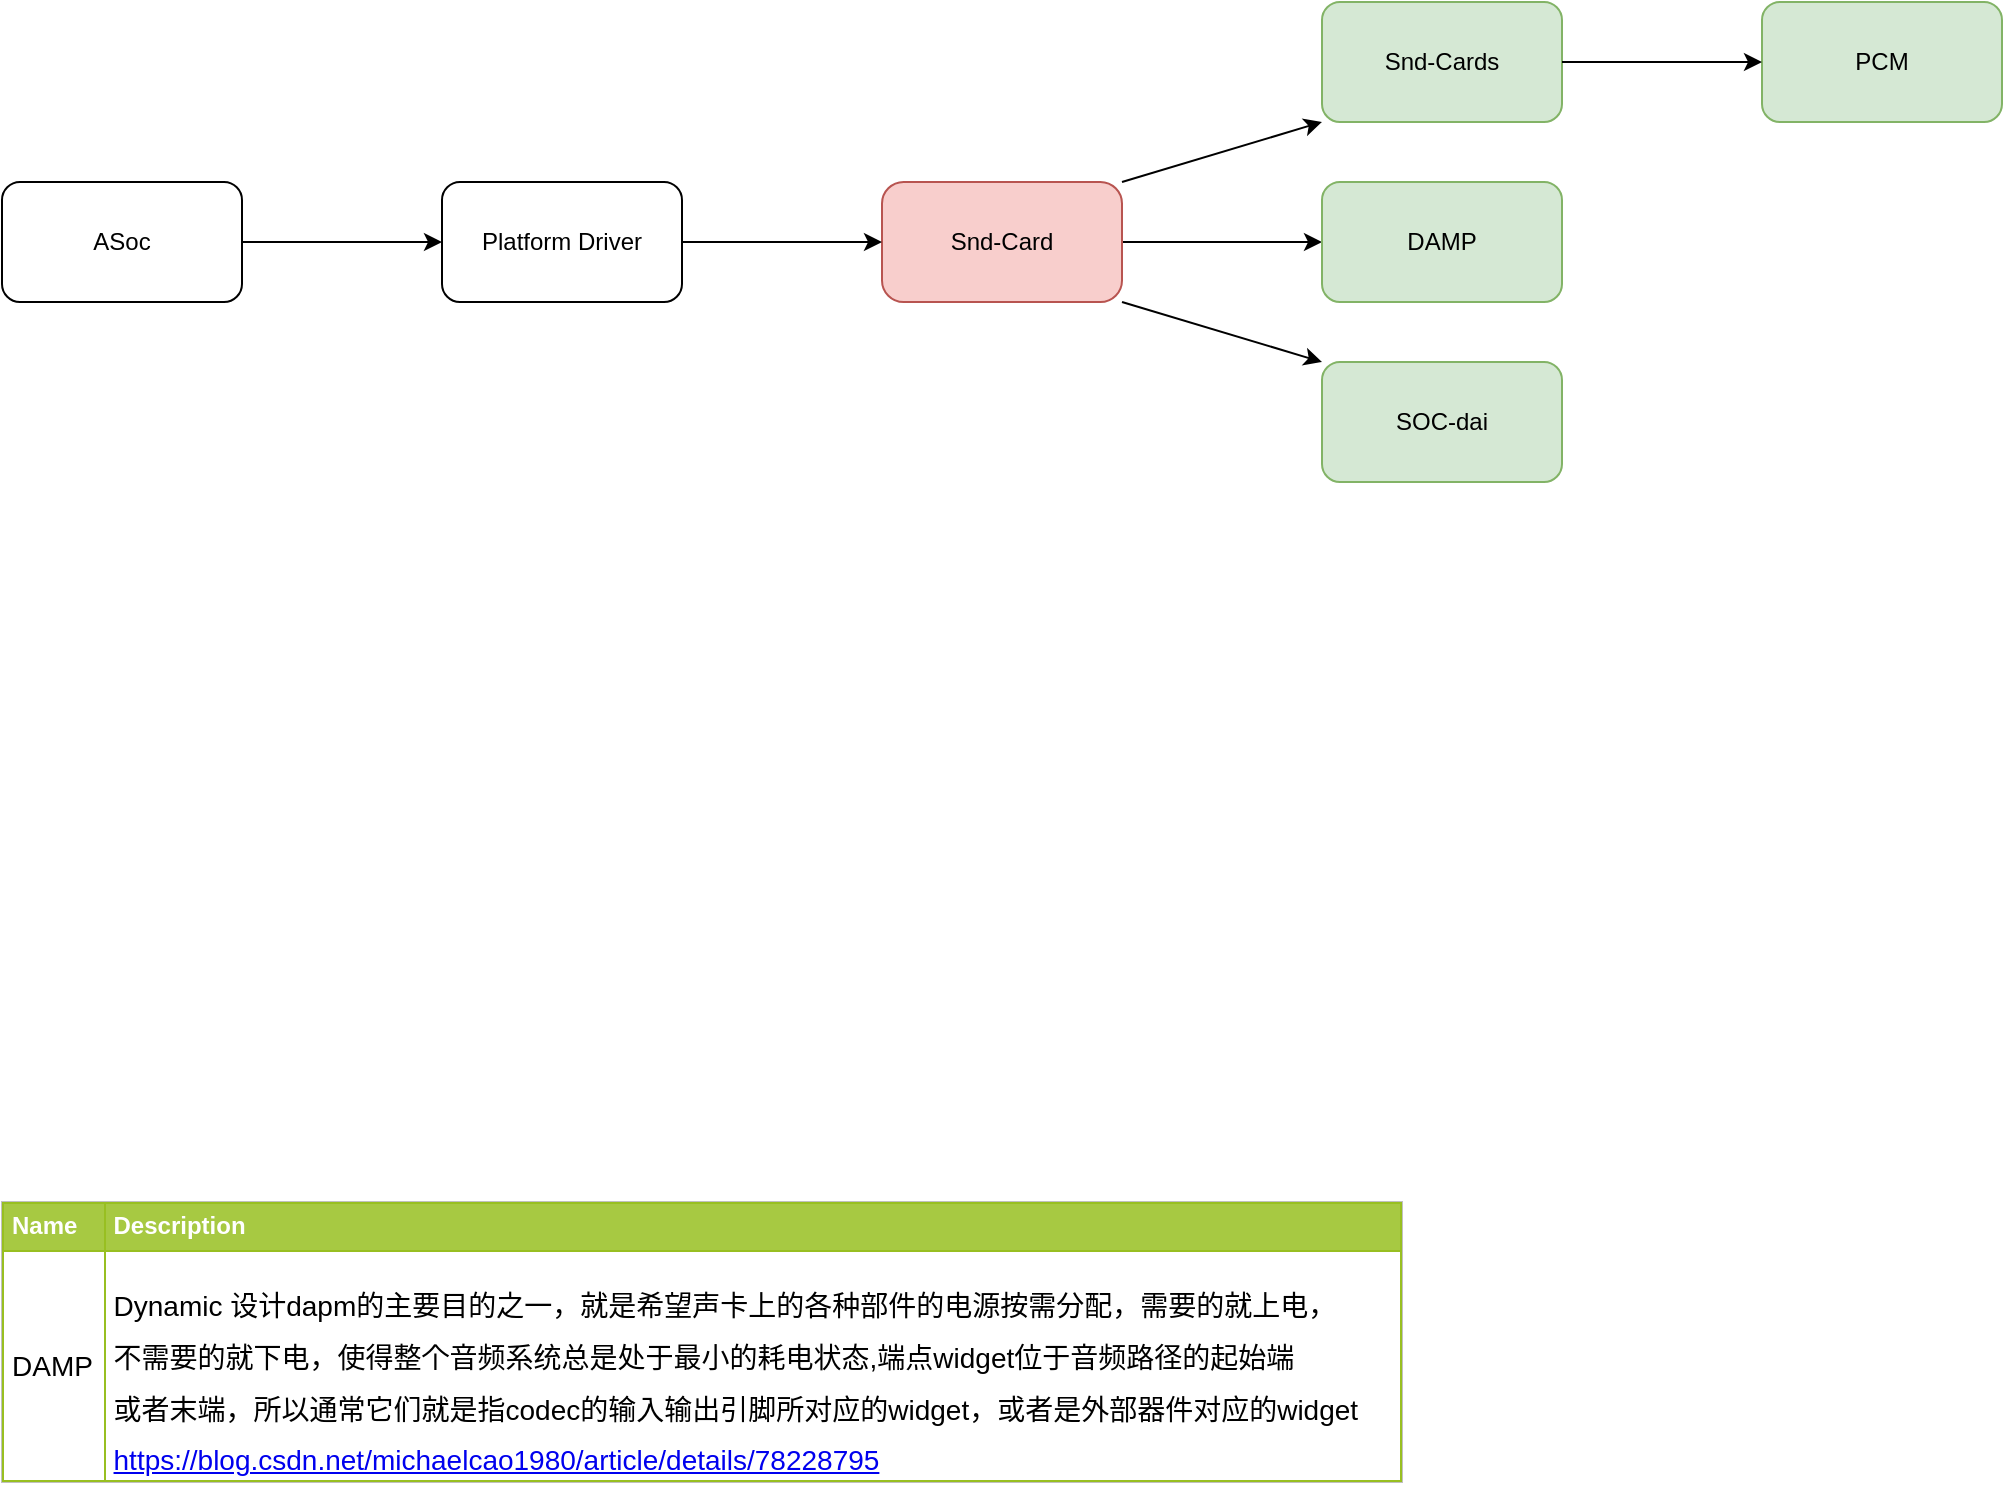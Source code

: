<mxfile version="12.8.5" type="github"><diagram id="6a731a19-8d31-9384-78a2-239565b7b9f0" name="Page-1"><mxGraphModel dx="1578" dy="836" grid="1" gridSize="10" guides="1" tooltips="1" connect="1" arrows="1" fold="1" page="1" pageScale="1" pageWidth="1169" pageHeight="827" background="#ffffff" math="0" shadow="0"><root><mxCell id="0"/><mxCell id="1" parent="0"/><mxCell id="Tnoe0VqnrrBIi9e68hCF-1787" value="" style="edgeStyle=orthogonalEdgeStyle;rounded=0;orthogonalLoop=1;jettySize=auto;html=1;noEdgeStyle=1;orthogonal=1;exitX=1;exitY=1;exitDx=0;exitDy=0;" edge="1" parent="1" source="Tnoe0VqnrrBIi9e68hCF-1791" target="Tnoe0VqnrrBIi9e68hCF-1786"><mxGeometry relative="1" as="geometry"/></mxCell><mxCell id="Tnoe0VqnrrBIi9e68hCF-1790" value="" style="edgeStyle=orthogonalEdgeStyle;rounded=0;orthogonalLoop=1;jettySize=auto;html=1;noEdgeStyle=1;orthogonal=1;" edge="1" parent="1" source="Tnoe0VqnrrBIi9e68hCF-1791" target="Tnoe0VqnrrBIi9e68hCF-1789"><mxGeometry relative="1" as="geometry"/></mxCell><mxCell id="Tnoe0VqnrrBIi9e68hCF-1783" value="Snd-Cards" style="rounded=1;whiteSpace=wrap;html=1;fillColor=#d5e8d4;strokeColor=#82b366;" vertex="1" parent="1"><mxGeometry x="660" width="120" height="60" as="geometry"/></mxCell><mxCell id="Tnoe0VqnrrBIi9e68hCF-1793" style="edgeStyle=orthogonalEdgeStyle;rounded=0;orthogonalLoop=1;jettySize=auto;html=1;noEdgeStyle=1;orthogonal=1;" edge="1" parent="1" source="Tnoe0VqnrrBIi9e68hCF-1791" target="Tnoe0VqnrrBIi9e68hCF-1783"><mxGeometry relative="1" as="geometry"><mxPoint x="110" y="430" as="targetPoint"/></mxGeometry></mxCell><mxCell id="Tnoe0VqnrrBIi9e68hCF-1791" value="Snd-Card&lt;br&gt;" style="rounded=1;whiteSpace=wrap;html=1;fillColor=#f8cecc;strokeColor=#b85450;arcSize=18;" vertex="1" parent="1"><mxGeometry x="440" y="90" width="120" height="60" as="geometry"/></mxCell><mxCell id="Tnoe0VqnrrBIi9e68hCF-1789" value="DAMP" style="rounded=1;whiteSpace=wrap;html=1;fillColor=#d5e8d4;strokeColor=#82b366;" vertex="1" parent="1"><mxGeometry x="660" y="90" width="120" height="60" as="geometry"/></mxCell><mxCell id="Tnoe0VqnrrBIi9e68hCF-1786" value="SOC-dai" style="rounded=1;whiteSpace=wrap;html=1;fillColor=#d5e8d4;strokeColor=#82b366;" vertex="1" parent="1"><mxGeometry x="660" y="180" width="120" height="60" as="geometry"/></mxCell><mxCell id="Tnoe0VqnrrBIi9e68hCF-1784" value="PCM&lt;br&gt;" style="rounded=1;whiteSpace=wrap;html=1;fillColor=#d5e8d4;strokeColor=#82b366;" vertex="1" parent="1"><mxGeometry x="880" width="120" height="60" as="geometry"/></mxCell><object label="&lt;table border=&quot;1&quot; width=&quot;100%&quot; cellpadding=&quot;4&quot; style=&quot;width: 100% ; height: 100% ; border-collapse: collapse&quot;&gt;&lt;tbody&gt;&lt;tr style=&quot;background-color: #a7c942 ; color: #ffffff ; border: 1px solid #98bf21&quot;&gt;&lt;th align=&quot;left&quot;&gt;Name&lt;/th&gt;&lt;th align=&quot;left&quot;&gt;Description&lt;/th&gt;&lt;/tr&gt;&lt;tr style=&quot;border: 1px solid rgb(152 , 191 , 33) ; font-size: 14px&quot;&gt;&lt;td&gt;DAMP&lt;/td&gt;&lt;td style=&quot;line-height: 50%&quot;&gt;&lt;h4&gt;&lt;span style=&quot;font-weight: normal&quot;&gt;Dynamic 设计dapm的主要目的之一，就是希望声卡上的各种部件的电源按需分配，需要的就上电，&lt;/span&gt;&lt;/h4&gt;&lt;h4&gt;&lt;span style=&quot;font-weight: normal&quot;&gt;不需要的就下电，使得整个音频系统总是处于最小的耗电状态,端点widget位于音频路径的起始端&lt;/span&gt;&lt;/h4&gt;&lt;h4&gt;&lt;span style=&quot;font-weight: normal&quot;&gt;或者末端，所以通常它们就是指codec的输入输出引脚所对应的widget，或者是外部器件对应的widget&lt;/span&gt;&lt;/h4&gt;&lt;div&gt;&lt;a href=&quot;https://blog.csdn.net/michaelcao1980/article/details/78228795&quot;&gt;https://blog.csdn.net/michaelcao1980/article/details/78228795&lt;/a&gt;&lt;br&gt;&lt;/div&gt;&lt;/td&gt;&lt;/tr&gt;&lt;/tbody&gt;&lt;/table&gt;" Conceptions="" id="Tnoe0VqnrrBIi9e68hCF-1788"><mxCell style="text;html=1;strokeColor=#c0c0c0;fillColor=#ffffff;overflow=fill;rounded=0;deletable=0;textDirection=ltr;" vertex="1" parent="1"><mxGeometry y="600" width="700" height="140" as="geometry"/></mxCell></object><mxCell id="Tnoe0VqnrrBIi9e68hCF-1798" value="" style="endArrow=classic;html=1;fontSize=12;noEdgeStyle=1;orthogonal=1;" edge="1" parent="1" source="Tnoe0VqnrrBIi9e68hCF-1783" target="Tnoe0VqnrrBIi9e68hCF-1784"><mxGeometry width="50" height="50" relative="1" as="geometry"><mxPoint x="570" y="340" as="sourcePoint"/><mxPoint x="620" y="290" as="targetPoint"/></mxGeometry></mxCell><mxCell id="Tnoe0VqnrrBIi9e68hCF-1799" value="ASoc" style="rounded=1;whiteSpace=wrap;html=1;fontSize=12;" vertex="1" parent="1"><mxGeometry y="90" width="120" height="60" as="geometry"/></mxCell><mxCell id="Tnoe0VqnrrBIi9e68hCF-1802" style="edgeStyle=orthogonalEdgeStyle;rounded=0;orthogonalLoop=1;jettySize=auto;html=1;fontSize=12;noEdgeStyle=1;orthogonal=1;" edge="1" parent="1" source="Tnoe0VqnrrBIi9e68hCF-1800" target="Tnoe0VqnrrBIi9e68hCF-1791"><mxGeometry relative="1" as="geometry"/></mxCell><mxCell id="Tnoe0VqnrrBIi9e68hCF-1800" value="Platform Driver" style="rounded=1;whiteSpace=wrap;html=1;fontSize=12;" vertex="1" parent="1"><mxGeometry x="220" y="90" width="120" height="60" as="geometry"/></mxCell><mxCell id="Tnoe0VqnrrBIi9e68hCF-1801" value="" style="endArrow=classic;html=1;fontSize=12;noEdgeStyle=1;orthogonal=1;" edge="1" parent="1" source="Tnoe0VqnrrBIi9e68hCF-1799" target="Tnoe0VqnrrBIi9e68hCF-1800"><mxGeometry width="50" height="50" relative="1" as="geometry"><mxPoint x="570" y="340" as="sourcePoint"/><mxPoint x="620" y="290" as="targetPoint"/></mxGeometry></mxCell></root></mxGraphModel></diagram></mxfile>